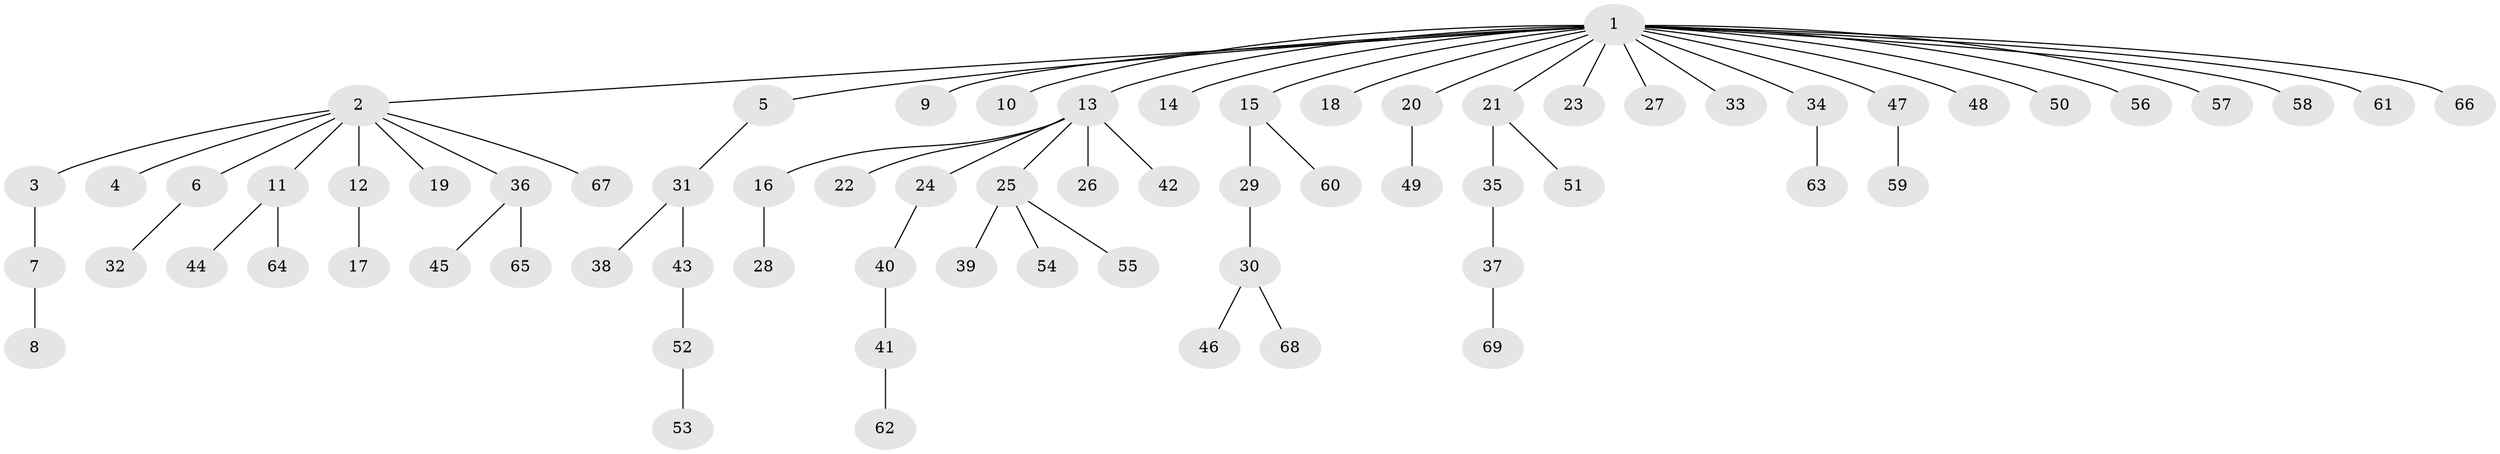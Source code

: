 // original degree distribution, {23: 0.01020408163265306, 10: 0.01020408163265306, 2: 0.16326530612244897, 1: 0.6326530612244898, 3: 0.10204081632653061, 4: 0.061224489795918366, 8: 0.01020408163265306, 5: 0.01020408163265306}
// Generated by graph-tools (version 1.1) at 2025/50/03/04/25 22:50:08]
// undirected, 69 vertices, 68 edges
graph export_dot {
  node [color=gray90,style=filled];
  1;
  2;
  3;
  4;
  5;
  6;
  7;
  8;
  9;
  10;
  11;
  12;
  13;
  14;
  15;
  16;
  17;
  18;
  19;
  20;
  21;
  22;
  23;
  24;
  25;
  26;
  27;
  28;
  29;
  30;
  31;
  32;
  33;
  34;
  35;
  36;
  37;
  38;
  39;
  40;
  41;
  42;
  43;
  44;
  45;
  46;
  47;
  48;
  49;
  50;
  51;
  52;
  53;
  54;
  55;
  56;
  57;
  58;
  59;
  60;
  61;
  62;
  63;
  64;
  65;
  66;
  67;
  68;
  69;
  1 -- 2 [weight=1.0];
  1 -- 5 [weight=1.0];
  1 -- 9 [weight=1.0];
  1 -- 10 [weight=1.0];
  1 -- 13 [weight=1.0];
  1 -- 14 [weight=1.0];
  1 -- 15 [weight=1.0];
  1 -- 18 [weight=1.0];
  1 -- 20 [weight=1.0];
  1 -- 21 [weight=1.0];
  1 -- 23 [weight=1.0];
  1 -- 27 [weight=1.0];
  1 -- 33 [weight=1.0];
  1 -- 34 [weight=1.0];
  1 -- 47 [weight=1.0];
  1 -- 48 [weight=1.0];
  1 -- 50 [weight=1.0];
  1 -- 56 [weight=1.0];
  1 -- 57 [weight=1.0];
  1 -- 58 [weight=1.0];
  1 -- 61 [weight=1.0];
  1 -- 66 [weight=1.0];
  2 -- 3 [weight=1.0];
  2 -- 4 [weight=1.0];
  2 -- 6 [weight=1.0];
  2 -- 11 [weight=1.0];
  2 -- 12 [weight=1.0];
  2 -- 19 [weight=1.0];
  2 -- 36 [weight=1.0];
  2 -- 67 [weight=1.0];
  3 -- 7 [weight=1.0];
  5 -- 31 [weight=1.0];
  6 -- 32 [weight=1.0];
  7 -- 8 [weight=1.0];
  11 -- 44 [weight=1.0];
  11 -- 64 [weight=1.0];
  12 -- 17 [weight=1.0];
  13 -- 16 [weight=1.0];
  13 -- 22 [weight=1.0];
  13 -- 24 [weight=1.0];
  13 -- 25 [weight=1.0];
  13 -- 26 [weight=1.0];
  13 -- 42 [weight=1.0];
  15 -- 29 [weight=1.0];
  15 -- 60 [weight=1.0];
  16 -- 28 [weight=1.0];
  20 -- 49 [weight=1.0];
  21 -- 35 [weight=1.0];
  21 -- 51 [weight=1.0];
  24 -- 40 [weight=1.0];
  25 -- 39 [weight=1.0];
  25 -- 54 [weight=1.0];
  25 -- 55 [weight=1.0];
  29 -- 30 [weight=1.0];
  30 -- 46 [weight=1.0];
  30 -- 68 [weight=1.0];
  31 -- 38 [weight=1.0];
  31 -- 43 [weight=1.0];
  34 -- 63 [weight=1.0];
  35 -- 37 [weight=1.0];
  36 -- 45 [weight=1.0];
  36 -- 65 [weight=1.0];
  37 -- 69 [weight=1.0];
  40 -- 41 [weight=1.0];
  41 -- 62 [weight=1.0];
  43 -- 52 [weight=1.0];
  47 -- 59 [weight=1.0];
  52 -- 53 [weight=1.0];
}
